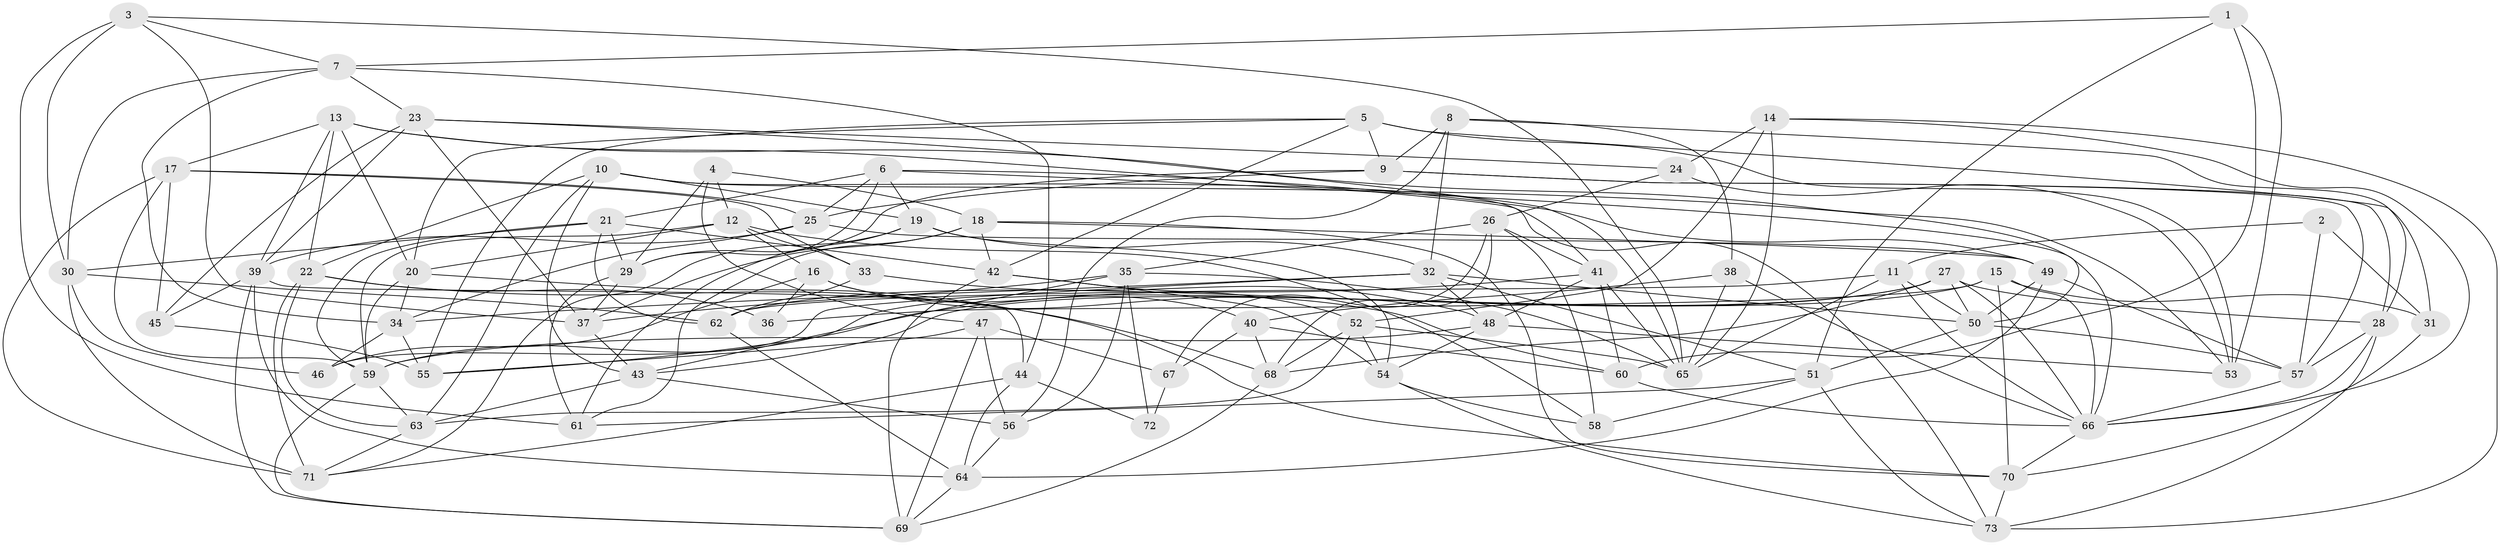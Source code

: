 // original degree distribution, {4: 1.0}
// Generated by graph-tools (version 1.1) at 2025/03/03/09/25 03:03:03]
// undirected, 73 vertices, 203 edges
graph export_dot {
graph [start="1"]
  node [color=gray90,style=filled];
  1;
  2;
  3;
  4;
  5;
  6;
  7;
  8;
  9;
  10;
  11;
  12;
  13;
  14;
  15;
  16;
  17;
  18;
  19;
  20;
  21;
  22;
  23;
  24;
  25;
  26;
  27;
  28;
  29;
  30;
  31;
  32;
  33;
  34;
  35;
  36;
  37;
  38;
  39;
  40;
  41;
  42;
  43;
  44;
  45;
  46;
  47;
  48;
  49;
  50;
  51;
  52;
  53;
  54;
  55;
  56;
  57;
  58;
  59;
  60;
  61;
  62;
  63;
  64;
  65;
  66;
  67;
  68;
  69;
  70;
  71;
  72;
  73;
  1 -- 7 [weight=1.0];
  1 -- 51 [weight=1.0];
  1 -- 53 [weight=1.0];
  1 -- 60 [weight=1.0];
  2 -- 11 [weight=1.0];
  2 -- 31 [weight=2.0];
  2 -- 57 [weight=1.0];
  3 -- 7 [weight=1.0];
  3 -- 30 [weight=1.0];
  3 -- 37 [weight=1.0];
  3 -- 61 [weight=2.0];
  3 -- 65 [weight=1.0];
  4 -- 12 [weight=1.0];
  4 -- 18 [weight=1.0];
  4 -- 29 [weight=1.0];
  4 -- 47 [weight=1.0];
  5 -- 9 [weight=1.0];
  5 -- 20 [weight=1.0];
  5 -- 31 [weight=1.0];
  5 -- 42 [weight=1.0];
  5 -- 53 [weight=1.0];
  5 -- 55 [weight=1.0];
  6 -- 19 [weight=1.0];
  6 -- 21 [weight=1.0];
  6 -- 25 [weight=1.0];
  6 -- 29 [weight=1.0];
  6 -- 49 [weight=1.0];
  6 -- 50 [weight=1.0];
  7 -- 23 [weight=1.0];
  7 -- 30 [weight=1.0];
  7 -- 34 [weight=1.0];
  7 -- 44 [weight=1.0];
  8 -- 9 [weight=1.0];
  8 -- 28 [weight=1.0];
  8 -- 32 [weight=2.0];
  8 -- 38 [weight=1.0];
  8 -- 56 [weight=1.0];
  9 -- 25 [weight=1.0];
  9 -- 28 [weight=1.0];
  9 -- 29 [weight=1.0];
  9 -- 57 [weight=1.0];
  10 -- 19 [weight=1.0];
  10 -- 22 [weight=1.0];
  10 -- 43 [weight=1.0];
  10 -- 63 [weight=1.0];
  10 -- 66 [weight=1.0];
  10 -- 73 [weight=1.0];
  11 -- 50 [weight=2.0];
  11 -- 62 [weight=1.0];
  11 -- 65 [weight=1.0];
  11 -- 66 [weight=1.0];
  12 -- 16 [weight=1.0];
  12 -- 20 [weight=1.0];
  12 -- 33 [weight=1.0];
  12 -- 58 [weight=1.0];
  12 -- 59 [weight=1.0];
  13 -- 17 [weight=1.0];
  13 -- 20 [weight=1.0];
  13 -- 22 [weight=1.0];
  13 -- 39 [weight=1.0];
  13 -- 41 [weight=1.0];
  13 -- 53 [weight=1.0];
  14 -- 24 [weight=2.0];
  14 -- 52 [weight=1.0];
  14 -- 65 [weight=1.0];
  14 -- 66 [weight=1.0];
  14 -- 73 [weight=1.0];
  15 -- 31 [weight=2.0];
  15 -- 36 [weight=1.0];
  15 -- 43 [weight=1.0];
  15 -- 66 [weight=1.0];
  15 -- 70 [weight=1.0];
  16 -- 36 [weight=2.0];
  16 -- 40 [weight=1.0];
  16 -- 46 [weight=1.0];
  16 -- 60 [weight=1.0];
  17 -- 25 [weight=1.0];
  17 -- 33 [weight=1.0];
  17 -- 45 [weight=1.0];
  17 -- 59 [weight=1.0];
  17 -- 71 [weight=1.0];
  18 -- 37 [weight=1.0];
  18 -- 42 [weight=1.0];
  18 -- 49 [weight=1.0];
  18 -- 61 [weight=1.0];
  18 -- 70 [weight=1.0];
  19 -- 32 [weight=1.0];
  19 -- 54 [weight=1.0];
  19 -- 61 [weight=1.0];
  19 -- 71 [weight=1.0];
  20 -- 34 [weight=1.0];
  20 -- 59 [weight=1.0];
  20 -- 70 [weight=1.0];
  21 -- 29 [weight=1.0];
  21 -- 30 [weight=1.0];
  21 -- 42 [weight=1.0];
  21 -- 59 [weight=1.0];
  21 -- 62 [weight=1.0];
  22 -- 36 [weight=1.0];
  22 -- 63 [weight=1.0];
  22 -- 68 [weight=1.0];
  22 -- 71 [weight=1.0];
  23 -- 24 [weight=1.0];
  23 -- 37 [weight=1.0];
  23 -- 39 [weight=1.0];
  23 -- 45 [weight=1.0];
  23 -- 65 [weight=1.0];
  24 -- 26 [weight=1.0];
  24 -- 53 [weight=2.0];
  25 -- 34 [weight=1.0];
  25 -- 39 [weight=1.0];
  25 -- 49 [weight=1.0];
  26 -- 35 [weight=1.0];
  26 -- 41 [weight=1.0];
  26 -- 58 [weight=1.0];
  26 -- 67 [weight=1.0];
  26 -- 68 [weight=1.0];
  27 -- 28 [weight=1.0];
  27 -- 50 [weight=1.0];
  27 -- 59 [weight=1.0];
  27 -- 62 [weight=1.0];
  27 -- 66 [weight=1.0];
  27 -- 68 [weight=1.0];
  28 -- 57 [weight=1.0];
  28 -- 66 [weight=1.0];
  28 -- 73 [weight=1.0];
  29 -- 37 [weight=1.0];
  29 -- 61 [weight=1.0];
  30 -- 46 [weight=1.0];
  30 -- 62 [weight=1.0];
  30 -- 71 [weight=1.0];
  31 -- 70 [weight=1.0];
  32 -- 34 [weight=1.0];
  32 -- 46 [weight=1.0];
  32 -- 48 [weight=1.0];
  32 -- 50 [weight=1.0];
  32 -- 51 [weight=1.0];
  33 -- 48 [weight=1.0];
  33 -- 62 [weight=1.0];
  34 -- 46 [weight=1.0];
  34 -- 55 [weight=1.0];
  35 -- 37 [weight=1.0];
  35 -- 43 [weight=1.0];
  35 -- 56 [weight=1.0];
  35 -- 65 [weight=1.0];
  35 -- 72 [weight=1.0];
  37 -- 43 [weight=1.0];
  38 -- 40 [weight=1.0];
  38 -- 65 [weight=1.0];
  38 -- 66 [weight=1.0];
  39 -- 44 [weight=2.0];
  39 -- 45 [weight=1.0];
  39 -- 64 [weight=1.0];
  39 -- 69 [weight=1.0];
  40 -- 60 [weight=1.0];
  40 -- 67 [weight=2.0];
  40 -- 68 [weight=1.0];
  41 -- 48 [weight=1.0];
  41 -- 55 [weight=2.0];
  41 -- 60 [weight=2.0];
  41 -- 65 [weight=1.0];
  42 -- 52 [weight=1.0];
  42 -- 54 [weight=1.0];
  42 -- 69 [weight=1.0];
  43 -- 56 [weight=1.0];
  43 -- 63 [weight=1.0];
  44 -- 64 [weight=1.0];
  44 -- 71 [weight=1.0];
  44 -- 72 [weight=1.0];
  45 -- 55 [weight=1.0];
  47 -- 55 [weight=1.0];
  47 -- 56 [weight=2.0];
  47 -- 67 [weight=1.0];
  47 -- 69 [weight=1.0];
  48 -- 53 [weight=1.0];
  48 -- 54 [weight=1.0];
  48 -- 59 [weight=1.0];
  49 -- 50 [weight=1.0];
  49 -- 57 [weight=1.0];
  49 -- 64 [weight=1.0];
  50 -- 51 [weight=1.0];
  50 -- 57 [weight=1.0];
  51 -- 58 [weight=1.0];
  51 -- 61 [weight=1.0];
  51 -- 73 [weight=1.0];
  52 -- 54 [weight=1.0];
  52 -- 63 [weight=1.0];
  52 -- 65 [weight=1.0];
  52 -- 68 [weight=1.0];
  54 -- 58 [weight=1.0];
  54 -- 73 [weight=1.0];
  56 -- 64 [weight=1.0];
  57 -- 66 [weight=1.0];
  59 -- 63 [weight=1.0];
  59 -- 69 [weight=1.0];
  60 -- 66 [weight=1.0];
  62 -- 64 [weight=1.0];
  63 -- 71 [weight=1.0];
  64 -- 69 [weight=1.0];
  66 -- 70 [weight=1.0];
  67 -- 72 [weight=2.0];
  68 -- 69 [weight=1.0];
  70 -- 73 [weight=1.0];
}
